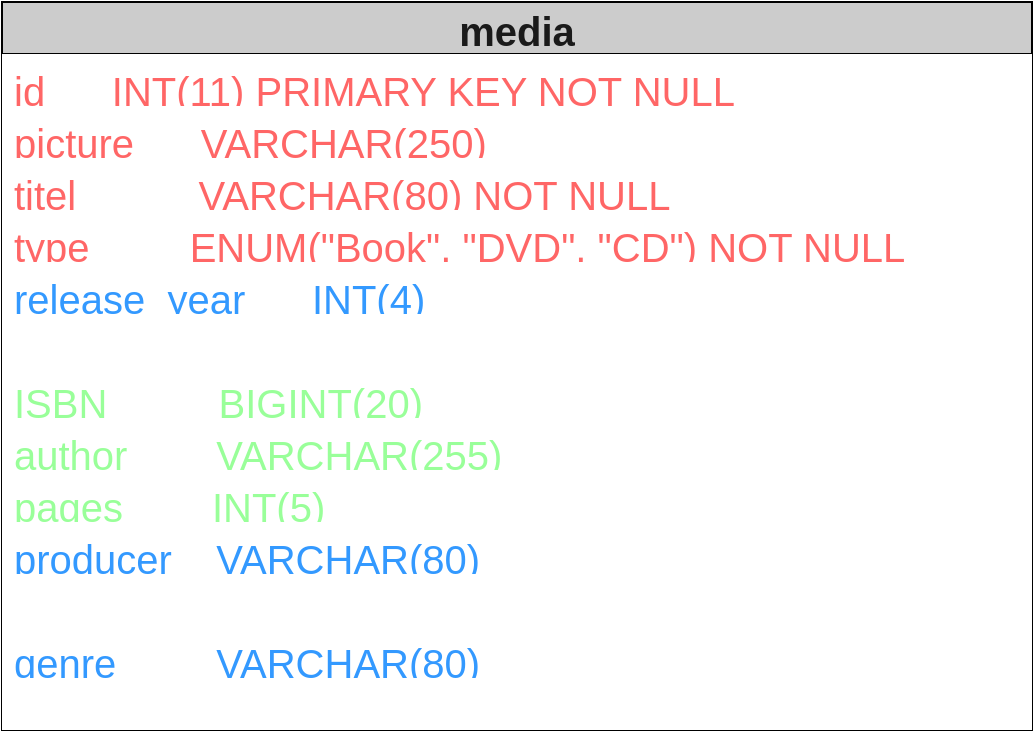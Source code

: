 <mxfile>
    <diagram id="oR1_5EeOel477gNE2ldd" name="Page-1">
        <mxGraphModel dx="731" dy="600" grid="1" gridSize="10" guides="1" tooltips="1" connect="1" arrows="1" fold="1" page="1" pageScale="1" pageWidth="1169" pageHeight="1654" math="0" shadow="0">
            <root>
                <mxCell id="0"/>
                <mxCell id="1" parent="0"/>
                <mxCell id="2" value="media" style="swimlane;fontStyle=1;childLayout=stackLayout;horizontal=1;startSize=26;fillColor=#CCCCCC;horizontalStack=0;resizeParent=1;resizeParentMax=0;resizeLast=0;collapsible=1;marginBottom=0;fontSize=20;fontColor=#1A1A1A;" parent="1" vertex="1">
                    <mxGeometry x="25" y="50" width="515" height="364" as="geometry"/>
                </mxCell>
                <mxCell id="3" value="id      INT(11) PRIMARY KEY NOT NULL" style="text;strokeColor=none;fillColor=default;align=left;verticalAlign=top;spacingLeft=4;spacingRight=4;overflow=hidden;rotatable=0;points=[[0,0.5],[1,0.5]];portConstraint=eastwest;fontSize=20;fontColor=#FF6666;" parent="2" vertex="1">
                    <mxGeometry y="26" width="515" height="26" as="geometry"/>
                </mxCell>
                <mxCell id="4" value="picture      VARCHAR(250) " style="text;strokeColor=none;fillColor=default;align=left;verticalAlign=top;spacingLeft=4;spacingRight=4;overflow=hidden;rotatable=0;points=[[0,0.5],[1,0.5]];portConstraint=eastwest;fontSize=20;fontColor=#FF6666;" parent="2" vertex="1">
                    <mxGeometry y="52" width="515" height="26" as="geometry"/>
                </mxCell>
                <mxCell id="5" value="titel           VARCHAR(80) NOT NULL" style="text;strokeColor=none;fillColor=default;align=left;verticalAlign=top;spacingLeft=4;spacingRight=4;overflow=hidden;rotatable=0;points=[[0,0.5],[1,0.5]];portConstraint=eastwest;fontSize=20;fontColor=#FF6666;" parent="2" vertex="1">
                    <mxGeometry y="78" width="515" height="26" as="geometry"/>
                </mxCell>
                <mxCell id="6" value="type         ENUM(&quot;Book&quot;, &quot;DVD&quot;, &quot;CD&quot;) NOT NULL" style="text;strokeColor=none;fillColor=default;align=left;verticalAlign=top;spacingLeft=4;spacingRight=4;overflow=hidden;rotatable=0;points=[[0,0.5],[1,0.5]];portConstraint=eastwest;fontSize=20;fontColor=#FF6666;" parent="2" vertex="1">
                    <mxGeometry y="104" width="515" height="26" as="geometry"/>
                </mxCell>
                <mxCell id="7" value="release_year      INT(4) " style="text;strokeColor=none;fillColor=default;align=left;verticalAlign=top;spacingLeft=4;spacingRight=4;overflow=hidden;rotatable=0;points=[[0,0.5],[1,0.5]];portConstraint=eastwest;fontSize=20;fontColor=#3399FF;" parent="2" vertex="1">
                    <mxGeometry y="130" width="515" height="26" as="geometry"/>
                </mxCell>
                <mxCell id="8" value="description         VARCHAR(255)" style="text;strokeColor=none;fillColor=default;align=left;verticalAlign=top;spacingLeft=4;spacingRight=4;overflow=hidden;rotatable=0;points=[[0,0.5],[1,0.5]];portConstraint=eastwest;fontSize=20;fontColor=#FFFFFF;" parent="2" vertex="1">
                    <mxGeometry y="156" width="515" height="26" as="geometry"/>
                </mxCell>
                <mxCell id="9" value="ISBN          BIGINT(20)" style="text;strokeColor=none;fillColor=default;align=left;verticalAlign=top;spacingLeft=4;spacingRight=4;overflow=hidden;rotatable=0;points=[[0,0.5],[1,0.5]];portConstraint=eastwest;fontSize=20;fontColor=#99FF99;" parent="2" vertex="1">
                    <mxGeometry y="182" width="515" height="26" as="geometry"/>
                </mxCell>
                <mxCell id="10" value="author        VARCHAR(255)" style="text;strokeColor=none;fillColor=default;align=left;verticalAlign=top;spacingLeft=4;spacingRight=4;overflow=hidden;rotatable=0;points=[[0,0.5],[1,0.5]];portConstraint=eastwest;fontSize=20;fontColor=#99FF99;" parent="2" vertex="1">
                    <mxGeometry y="208" width="515" height="26" as="geometry"/>
                </mxCell>
                <mxCell id="11" value="pages        INT(5)" style="text;strokeColor=none;fillColor=default;align=left;verticalAlign=top;spacingLeft=4;spacingRight=4;overflow=hidden;rotatable=0;points=[[0,0.5],[1,0.5]];portConstraint=eastwest;fontSize=20;fontColor=#99FF99;" parent="2" vertex="1">
                    <mxGeometry y="234" width="515" height="26" as="geometry"/>
                </mxCell>
                <mxCell id="12" value="producer    VARCHAR(80)" style="text;strokeColor=none;fillColor=default;align=left;verticalAlign=top;spacingLeft=4;spacingRight=4;overflow=hidden;rotatable=0;points=[[0,0.5],[1,0.5]];portConstraint=eastwest;fontSize=20;fontColor=#3399FF;" parent="2" vertex="1">
                    <mxGeometry y="260" width="515" height="26" as="geometry"/>
                </mxCell>
                <mxCell id="13" value="status         ENUM(&quot;yes&quot;, &quot;no&quot;) NOT NULL" style="text;strokeColor=none;fillColor=default;align=left;verticalAlign=top;spacingLeft=4;spacingRight=4;overflow=hidden;rotatable=0;points=[[0,0.5],[1,0.5]];portConstraint=eastwest;fontSize=20;fontColor=#FFFFFF;" parent="2" vertex="1">
                    <mxGeometry y="286" width="515" height="26" as="geometry"/>
                </mxCell>
                <mxCell id="14" value="genre         VARCHAR(80)" style="text;strokeColor=none;fillColor=default;align=left;verticalAlign=top;spacingLeft=4;spacingRight=4;overflow=hidden;rotatable=0;points=[[0,0.5],[1,0.5]];portConstraint=eastwest;fontSize=20;fontColor=#3399FF;" vertex="1" parent="2">
                    <mxGeometry y="312" width="515" height="26" as="geometry"/>
                </mxCell>
                <mxCell id="15" value="FSK           INT" style="text;strokeColor=none;fillColor=default;align=left;verticalAlign=top;spacingLeft=4;spacingRight=4;overflow=hidden;rotatable=0;points=[[0,0.5],[1,0.5]];portConstraint=eastwest;fontSize=20;fontColor=#FFFFFF;" vertex="1" parent="2">
                    <mxGeometry y="338" width="515" height="26" as="geometry"/>
                </mxCell>
            </root>
        </mxGraphModel>
    </diagram>
</mxfile>